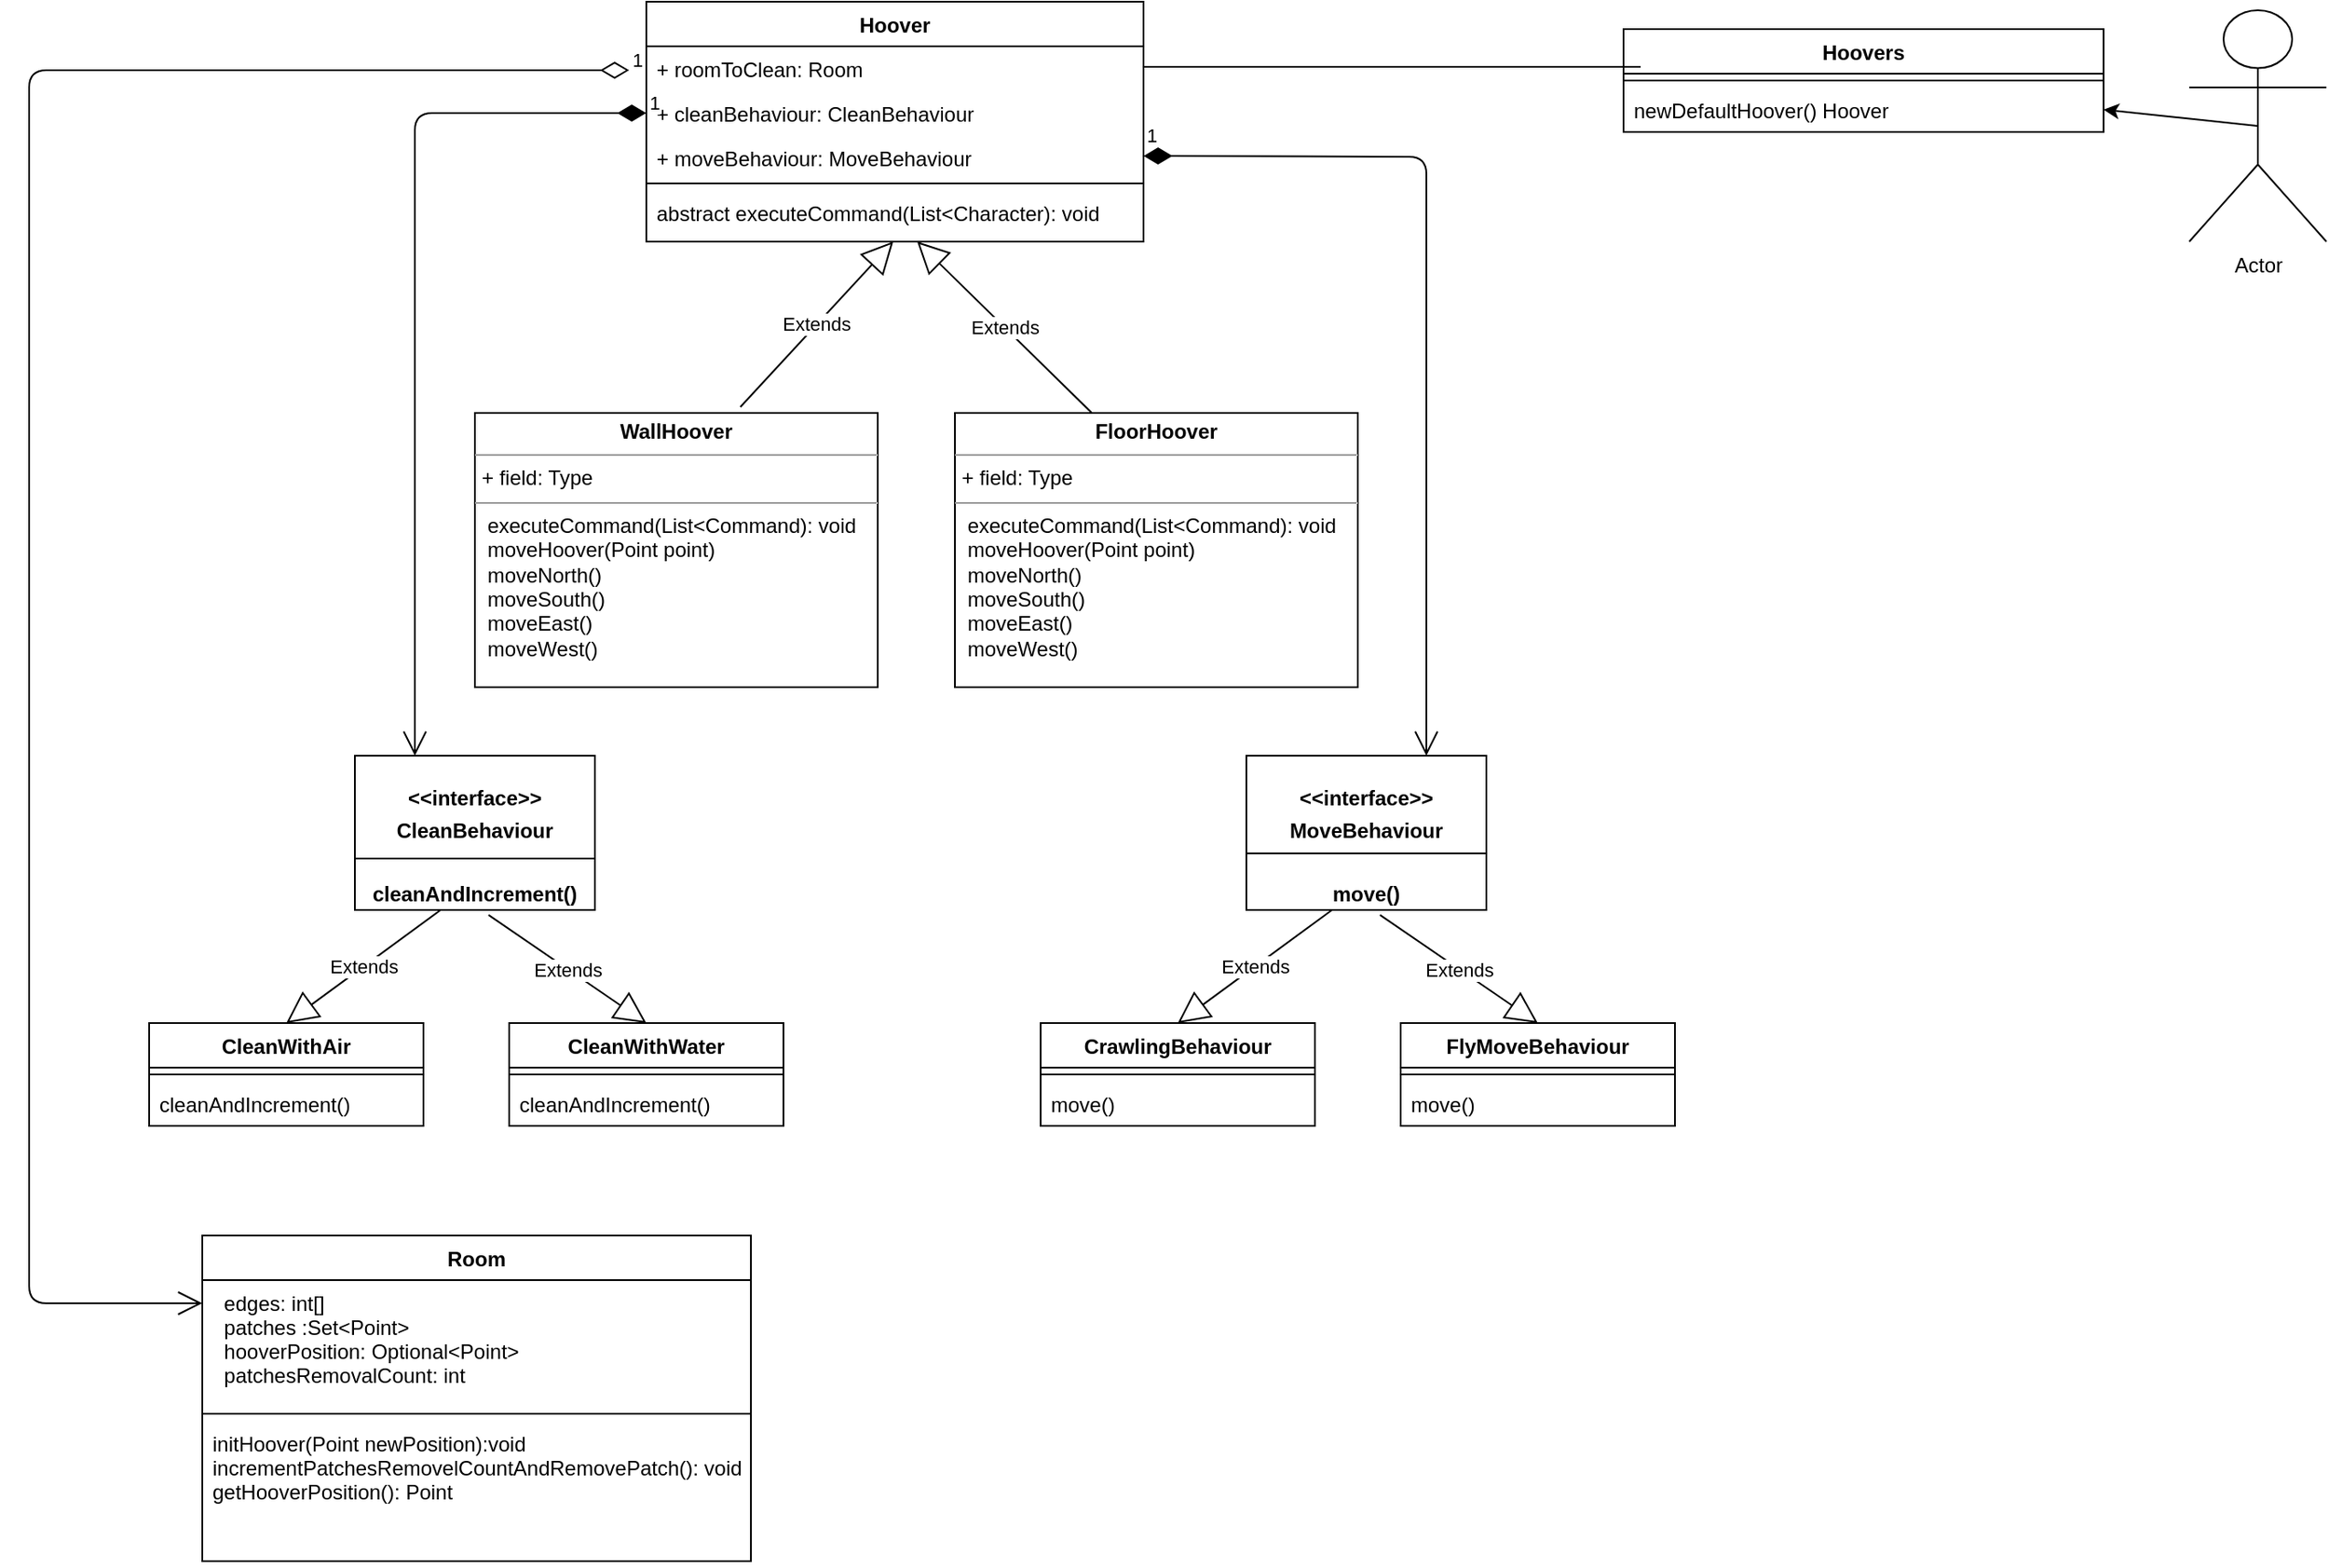 <mxfile version="10.7.4" type="github"><diagram id="0Id1Piq3GbIhFGcEHQhR" name="Page-1"><mxGraphModel dx="1666" dy="477" grid="1" gridSize="10" guides="1" tooltips="1" connect="1" arrows="1" fold="1" page="1" pageScale="1" pageWidth="850" pageHeight="1100" math="0" shadow="0"><root><mxCell id="0"/><mxCell id="1" parent="0"/><mxCell id="PmXrcTbTVt5jkYAOvLA--9" value="Hoover" style="swimlane;fontStyle=1;align=center;verticalAlign=top;childLayout=stackLayout;horizontal=1;startSize=26;horizontalStack=0;resizeParent=1;resizeParentMax=0;resizeLast=0;collapsible=1;marginBottom=0;" parent="1" vertex="1"><mxGeometry x="300" y="40" width="290" height="140" as="geometry"/></mxCell><mxCell id="PmXrcTbTVt5jkYAOvLA--10" value="+ roomToClean: Room" style="text;strokeColor=none;fillColor=none;align=left;verticalAlign=top;spacingLeft=4;spacingRight=4;overflow=hidden;rotatable=0;points=[[0,0.5],[1,0.5]];portConstraint=eastwest;" parent="PmXrcTbTVt5jkYAOvLA--9" vertex="1"><mxGeometry y="26" width="290" height="26" as="geometry"/></mxCell><mxCell id="PmXrcTbTVt5jkYAOvLA--13" value="+ cleanBehaviour: CleanBehaviour" style="text;strokeColor=none;fillColor=none;align=left;verticalAlign=top;spacingLeft=4;spacingRight=4;overflow=hidden;rotatable=0;points=[[0,0.5],[1,0.5]];portConstraint=eastwest;" parent="PmXrcTbTVt5jkYAOvLA--9" vertex="1"><mxGeometry y="52" width="290" height="26" as="geometry"/></mxCell><mxCell id="PmXrcTbTVt5jkYAOvLA--14" value="+ moveBehaviour: MoveBehaviour" style="text;strokeColor=none;fillColor=none;align=left;verticalAlign=top;spacingLeft=4;spacingRight=4;overflow=hidden;rotatable=0;points=[[0,0.5],[1,0.5]];portConstraint=eastwest;" parent="PmXrcTbTVt5jkYAOvLA--9" vertex="1"><mxGeometry y="78" width="290" height="24" as="geometry"/></mxCell><mxCell id="PmXrcTbTVt5jkYAOvLA--11" value="" style="line;strokeWidth=1;fillColor=none;align=left;verticalAlign=middle;spacingTop=-1;spacingLeft=3;spacingRight=3;rotatable=0;labelPosition=right;points=[];portConstraint=eastwest;" parent="PmXrcTbTVt5jkYAOvLA--9" vertex="1"><mxGeometry y="102" width="290" height="8" as="geometry"/></mxCell><mxCell id="PmXrcTbTVt5jkYAOvLA--12" value="abstract executeCommand(List&lt;Character): void" style="text;strokeColor=none;fillColor=none;align=left;verticalAlign=top;spacingLeft=4;spacingRight=4;overflow=hidden;rotatable=0;points=[[0,0.5],[1,0.5]];portConstraint=eastwest;" parent="PmXrcTbTVt5jkYAOvLA--9" vertex="1"><mxGeometry y="110" width="290" height="30" as="geometry"/></mxCell><mxCell id="PmXrcTbTVt5jkYAOvLA--22" value="&lt;p style=&quot;margin: 0px ; margin-top: 4px ; text-align: center&quot;&gt;&lt;b&gt;WallHoover&lt;/b&gt;&lt;/p&gt;&lt;hr size=&quot;1&quot;&gt;&lt;p style=&quot;margin: 0px ; margin-left: 4px&quot;&gt;+ field: Type&lt;/p&gt;&lt;hr size=&quot;1&quot;&gt;&lt;p style=&quot;margin: 0px ; margin-left: 4px&quot;&gt;&amp;nbsp;executeCommand(List&amp;lt;Command): void&lt;/p&gt;&lt;p style=&quot;margin: 0px ; margin-left: 4px&quot;&gt;&amp;nbsp;moveHoover(Point point)&lt;/p&gt;&lt;p style=&quot;margin: 0px ; margin-left: 4px&quot;&gt;&amp;nbsp;moveNorth()&lt;/p&gt;&lt;p style=&quot;margin: 0px ; margin-left: 4px&quot;&gt;&amp;nbsp;moveSouth()&lt;/p&gt;&lt;p style=&quot;margin: 0px ; margin-left: 4px&quot;&gt;&amp;nbsp;moveEast()&lt;/p&gt;&lt;p style=&quot;margin: 0px ; margin-left: 4px&quot;&gt;&amp;nbsp;moveWest()&lt;/p&gt;&lt;p style=&quot;margin: 0px ; margin-left: 4px&quot;&gt;&lt;br&gt;&lt;/p&gt;" style="verticalAlign=top;align=left;overflow=fill;fontSize=12;fontFamily=Helvetica;html=1;" parent="1" vertex="1"><mxGeometry x="200" y="280" width="235" height="160" as="geometry"/></mxCell><mxCell id="PmXrcTbTVt5jkYAOvLA--23" value="&lt;p style=&quot;margin: 0px ; margin-top: 4px ; text-align: center&quot;&gt;&lt;b&gt;FloorHoover&lt;/b&gt;&lt;/p&gt;&lt;hr size=&quot;1&quot;&gt;&lt;p style=&quot;margin: 0px ; margin-left: 4px&quot;&gt;+ field: Type&lt;/p&gt;&lt;hr size=&quot;1&quot;&gt;&lt;p style=&quot;margin: 0px ; margin-left: 4px&quot;&gt;&amp;nbsp;executeCommand(List&amp;lt;Command): void&lt;/p&gt;&lt;p style=&quot;margin: 0px ; margin-left: 4px&quot;&gt;&amp;nbsp;moveHoover(Point point)&lt;/p&gt;&lt;p style=&quot;margin: 0px ; margin-left: 4px&quot;&gt;&amp;nbsp;moveNorth()&lt;/p&gt;&lt;p style=&quot;margin: 0px ; margin-left: 4px&quot;&gt;&amp;nbsp;moveSouth()&lt;/p&gt;&lt;p style=&quot;margin: 0px ; margin-left: 4px&quot;&gt;&amp;nbsp;moveEast()&lt;/p&gt;&lt;p style=&quot;margin: 0px ; margin-left: 4px&quot;&gt;&amp;nbsp;moveWest()&lt;/p&gt;&lt;p style=&quot;margin: 0px ; margin-left: 4px&quot;&gt;&lt;br&gt;&lt;/p&gt;" style="verticalAlign=top;align=left;overflow=fill;fontSize=12;fontFamily=Helvetica;html=1;" parent="1" vertex="1"><mxGeometry x="480" y="280" width="235" height="160" as="geometry"/></mxCell><mxCell id="PmXrcTbTVt5jkYAOvLA--24" value="Extends" style="endArrow=block;endSize=16;endFill=0;html=1;exitX=0.34;exitY=0;exitDx=0;exitDy=0;exitPerimeter=0;" parent="1" source="PmXrcTbTVt5jkYAOvLA--23" edge="1"><mxGeometry width="160" relative="1" as="geometry"><mxPoint x="450" y="180" as="sourcePoint"/><mxPoint x="458" y="180" as="targetPoint"/><Array as="points"/></mxGeometry></mxCell><mxCell id="PmXrcTbTVt5jkYAOvLA--25" value="Extends" style="endArrow=block;endSize=16;endFill=0;html=1;exitX=0.659;exitY=-0.022;exitDx=0;exitDy=0;exitPerimeter=0;" parent="1" source="PmXrcTbTVt5jkYAOvLA--22" edge="1"><mxGeometry width="160" relative="1" as="geometry"><mxPoint x="448" y="250" as="sourcePoint"/><mxPoint x="444" y="180" as="targetPoint"/><Array as="points"/></mxGeometry></mxCell><mxCell id="PmXrcTbTVt5jkYAOvLA--31" value="&lt;p style=&quot;margin: 0px ; margin-top: 4px ; text-align: center&quot;&gt;&lt;br&gt;&lt;b&gt;&amp;lt;&amp;lt;interface&amp;gt;&amp;gt;&lt;/b&gt;&lt;/p&gt;&lt;p style=&quot;margin: 0px ; margin-top: 4px ; text-align: center&quot;&gt;&lt;b&gt;CleanBehaviour&lt;/b&gt;&lt;/p&gt;&lt;p style=&quot;margin: 0px ; margin-top: 4px ; text-align: center&quot;&gt;&lt;b&gt;&lt;br&gt;&lt;/b&gt;&lt;/p&gt;&lt;p style=&quot;margin: 0px ; margin-top: 4px ; text-align: center&quot;&gt;&lt;b&gt;cleanAndIncrement()&lt;/b&gt;&lt;/p&gt;&lt;p style=&quot;margin: 0px ; margin-top: 4px ; text-align: center&quot;&gt;&lt;b&gt;&lt;br&gt;&lt;/b&gt;&lt;/p&gt;" style="verticalAlign=top;align=left;overflow=fill;fontSize=12;fontFamily=Helvetica;html=1;" parent="1" vertex="1"><mxGeometry x="130" y="480" width="140" height="90" as="geometry"/></mxCell><mxCell id="PmXrcTbTVt5jkYAOvLA--32" value="" style="line;strokeWidth=1;fillColor=none;align=left;verticalAlign=middle;spacingTop=-1;spacingLeft=3;spacingRight=3;rotatable=0;labelPosition=right;points=[];portConstraint=eastwest;" parent="1" vertex="1"><mxGeometry x="130" y="536" width="140" height="8" as="geometry"/></mxCell><mxCell id="PmXrcTbTVt5jkYAOvLA--33" value="CleanWithAir" style="swimlane;fontStyle=1;align=center;verticalAlign=top;childLayout=stackLayout;horizontal=1;startSize=26;horizontalStack=0;resizeParent=1;resizeParentMax=0;resizeLast=0;collapsible=1;marginBottom=0;" parent="1" vertex="1"><mxGeometry x="10" y="636" width="160" height="60" as="geometry"/></mxCell><mxCell id="PmXrcTbTVt5jkYAOvLA--35" value="" style="line;strokeWidth=1;fillColor=none;align=left;verticalAlign=middle;spacingTop=-1;spacingLeft=3;spacingRight=3;rotatable=0;labelPosition=right;points=[];portConstraint=eastwest;" parent="PmXrcTbTVt5jkYAOvLA--33" vertex="1"><mxGeometry y="26" width="160" height="8" as="geometry"/></mxCell><mxCell id="PmXrcTbTVt5jkYAOvLA--36" value="cleanAndIncrement()" style="text;strokeColor=none;fillColor=none;align=left;verticalAlign=top;spacingLeft=4;spacingRight=4;overflow=hidden;rotatable=0;points=[[0,0.5],[1,0.5]];portConstraint=eastwest;" parent="PmXrcTbTVt5jkYAOvLA--33" vertex="1"><mxGeometry y="34" width="160" height="26" as="geometry"/></mxCell><mxCell id="PmXrcTbTVt5jkYAOvLA--41" value="CleanWithWater" style="swimlane;fontStyle=1;align=center;verticalAlign=top;childLayout=stackLayout;horizontal=1;startSize=26;horizontalStack=0;resizeParent=1;resizeParentMax=0;resizeLast=0;collapsible=1;marginBottom=0;" parent="1" vertex="1"><mxGeometry x="220" y="636" width="160" height="60" as="geometry"/></mxCell><mxCell id="PmXrcTbTVt5jkYAOvLA--42" value="" style="line;strokeWidth=1;fillColor=none;align=left;verticalAlign=middle;spacingTop=-1;spacingLeft=3;spacingRight=3;rotatable=0;labelPosition=right;points=[];portConstraint=eastwest;" parent="PmXrcTbTVt5jkYAOvLA--41" vertex="1"><mxGeometry y="26" width="160" height="8" as="geometry"/></mxCell><mxCell id="PmXrcTbTVt5jkYAOvLA--43" value="cleanAndIncrement()" style="text;strokeColor=none;fillColor=none;align=left;verticalAlign=top;spacingLeft=4;spacingRight=4;overflow=hidden;rotatable=0;points=[[0,0.5],[1,0.5]];portConstraint=eastwest;" parent="PmXrcTbTVt5jkYAOvLA--41" vertex="1"><mxGeometry y="34" width="160" height="26" as="geometry"/></mxCell><mxCell id="PmXrcTbTVt5jkYAOvLA--45" value="Extends" style="endArrow=block;endSize=16;endFill=0;html=1;entryX=0.5;entryY=0;entryDx=0;entryDy=0;" parent="1" target="PmXrcTbTVt5jkYAOvLA--33" edge="1"><mxGeometry width="160" relative="1" as="geometry"><mxPoint x="180" y="570" as="sourcePoint"/><mxPoint x="340" y="570" as="targetPoint"/></mxGeometry></mxCell><mxCell id="PmXrcTbTVt5jkYAOvLA--46" value="Extends" style="endArrow=block;endSize=16;endFill=0;html=1;exitX=0.557;exitY=1.033;exitDx=0;exitDy=0;exitPerimeter=0;entryX=0.5;entryY=0;entryDx=0;entryDy=0;" parent="1" source="PmXrcTbTVt5jkYAOvLA--31" target="PmXrcTbTVt5jkYAOvLA--41" edge="1"><mxGeometry width="160" relative="1" as="geometry"><mxPoint x="240" y="590" as="sourcePoint"/><mxPoint x="400" y="590" as="targetPoint"/></mxGeometry></mxCell><mxCell id="PmXrcTbTVt5jkYAOvLA--57" value="&lt;p style=&quot;margin: 0px ; margin-top: 4px ; text-align: center&quot;&gt;&lt;br&gt;&lt;b&gt;&amp;lt;&amp;lt;interface&amp;gt;&amp;gt;&lt;/b&gt;&lt;/p&gt;&lt;p style=&quot;margin: 0px ; margin-top: 4px ; text-align: center&quot;&gt;&lt;b&gt;MoveBehaviour&lt;/b&gt;&lt;/p&gt;&lt;p style=&quot;margin: 0px ; margin-top: 4px ; text-align: center&quot;&gt;&lt;b&gt;&lt;br&gt;&lt;/b&gt;&lt;/p&gt;&lt;p style=&quot;margin: 0px ; margin-top: 4px ; text-align: center&quot;&gt;&lt;b&gt;move()&lt;/b&gt;&lt;/p&gt;&lt;p style=&quot;margin: 0px ; margin-top: 4px ; text-align: center&quot;&gt;&lt;b&gt;&lt;br&gt;&lt;/b&gt;&lt;/p&gt;" style="verticalAlign=top;align=left;overflow=fill;fontSize=12;fontFamily=Helvetica;html=1;" parent="1" vertex="1"><mxGeometry x="650" y="480" width="140" height="90" as="geometry"/></mxCell><mxCell id="PmXrcTbTVt5jkYAOvLA--58" value="" style="line;strokeWidth=1;fillColor=none;align=left;verticalAlign=middle;spacingTop=-1;spacingLeft=3;spacingRight=3;rotatable=0;labelPosition=right;points=[];portConstraint=eastwest;" parent="1" vertex="1"><mxGeometry x="650" y="530" width="140" height="14" as="geometry"/></mxCell><mxCell id="PmXrcTbTVt5jkYAOvLA--59" value="CrawlingBehaviour" style="swimlane;fontStyle=1;align=center;verticalAlign=top;childLayout=stackLayout;horizontal=1;startSize=26;horizontalStack=0;resizeParent=1;resizeParentMax=0;resizeLast=0;collapsible=1;marginBottom=0;" parent="1" vertex="1"><mxGeometry x="530" y="636" width="160" height="60" as="geometry"/></mxCell><mxCell id="PmXrcTbTVt5jkYAOvLA--60" value="" style="line;strokeWidth=1;fillColor=none;align=left;verticalAlign=middle;spacingTop=-1;spacingLeft=3;spacingRight=3;rotatable=0;labelPosition=right;points=[];portConstraint=eastwest;" parent="PmXrcTbTVt5jkYAOvLA--59" vertex="1"><mxGeometry y="26" width="160" height="8" as="geometry"/></mxCell><mxCell id="PmXrcTbTVt5jkYAOvLA--61" value="move()" style="text;strokeColor=none;fillColor=none;align=left;verticalAlign=top;spacingLeft=4;spacingRight=4;overflow=hidden;rotatable=0;points=[[0,0.5],[1,0.5]];portConstraint=eastwest;" parent="PmXrcTbTVt5jkYAOvLA--59" vertex="1"><mxGeometry y="34" width="160" height="26" as="geometry"/></mxCell><mxCell id="PmXrcTbTVt5jkYAOvLA--62" value="FlyMoveBehaviour" style="swimlane;fontStyle=1;align=center;verticalAlign=top;childLayout=stackLayout;horizontal=1;startSize=26;horizontalStack=0;resizeParent=1;resizeParentMax=0;resizeLast=0;collapsible=1;marginBottom=0;" parent="1" vertex="1"><mxGeometry x="740" y="636" width="160" height="60" as="geometry"/></mxCell><mxCell id="PmXrcTbTVt5jkYAOvLA--63" value="" style="line;strokeWidth=1;fillColor=none;align=left;verticalAlign=middle;spacingTop=-1;spacingLeft=3;spacingRight=3;rotatable=0;labelPosition=right;points=[];portConstraint=eastwest;" parent="PmXrcTbTVt5jkYAOvLA--62" vertex="1"><mxGeometry y="26" width="160" height="8" as="geometry"/></mxCell><mxCell id="PmXrcTbTVt5jkYAOvLA--64" value="move()" style="text;strokeColor=none;fillColor=none;align=left;verticalAlign=top;spacingLeft=4;spacingRight=4;overflow=hidden;rotatable=0;points=[[0,0.5],[1,0.5]];portConstraint=eastwest;" parent="PmXrcTbTVt5jkYAOvLA--62" vertex="1"><mxGeometry y="34" width="160" height="26" as="geometry"/></mxCell><mxCell id="PmXrcTbTVt5jkYAOvLA--65" value="Extends" style="endArrow=block;endSize=16;endFill=0;html=1;entryX=0.5;entryY=0;entryDx=0;entryDy=0;" parent="1" target="PmXrcTbTVt5jkYAOvLA--59" edge="1"><mxGeometry width="160" relative="1" as="geometry"><mxPoint x="700" y="570" as="sourcePoint"/><mxPoint x="860" y="570" as="targetPoint"/></mxGeometry></mxCell><mxCell id="PmXrcTbTVt5jkYAOvLA--66" value="Extends" style="endArrow=block;endSize=16;endFill=0;html=1;exitX=0.557;exitY=1.033;exitDx=0;exitDy=0;exitPerimeter=0;entryX=0.5;entryY=0;entryDx=0;entryDy=0;" parent="1" source="PmXrcTbTVt5jkYAOvLA--57" target="PmXrcTbTVt5jkYAOvLA--62" edge="1"><mxGeometry width="160" relative="1" as="geometry"><mxPoint x="760" y="590" as="sourcePoint"/><mxPoint x="920" y="590" as="targetPoint"/></mxGeometry></mxCell><mxCell id="PmXrcTbTVt5jkYAOvLA--68" value="1" style="endArrow=open;html=1;endSize=12;startArrow=diamondThin;startSize=14;startFill=1;edgeStyle=orthogonalEdgeStyle;align=left;verticalAlign=bottom;entryX=0.75;entryY=0;entryDx=0;entryDy=0;" parent="1" target="PmXrcTbTVt5jkYAOvLA--57" edge="1"><mxGeometry x="-1" y="3" relative="1" as="geometry"><mxPoint x="590" y="130" as="sourcePoint"/><mxPoint x="750" y="130" as="targetPoint"/></mxGeometry></mxCell><mxCell id="PmXrcTbTVt5jkYAOvLA--69" value="1" style="endArrow=open;html=1;endSize=12;startArrow=diamondThin;startSize=14;startFill=1;edgeStyle=orthogonalEdgeStyle;align=left;verticalAlign=bottom;entryX=0.25;entryY=0;entryDx=0;entryDy=0;exitX=0;exitY=0.5;exitDx=0;exitDy=0;" parent="1" source="PmXrcTbTVt5jkYAOvLA--13" target="PmXrcTbTVt5jkYAOvLA--31" edge="1"><mxGeometry x="-1" y="3" relative="1" as="geometry"><mxPoint x="60" y="160" as="sourcePoint"/><mxPoint x="220" y="160" as="targetPoint"/></mxGeometry></mxCell><mxCell id="PmXrcTbTVt5jkYAOvLA--74" value="Room" style="swimlane;fontStyle=1;align=center;verticalAlign=top;childLayout=stackLayout;horizontal=1;startSize=26;horizontalStack=0;resizeParent=1;resizeParentMax=0;resizeLast=0;collapsible=1;marginBottom=0;" parent="1" vertex="1"><mxGeometry x="41" y="760" width="320" height="190" as="geometry"/></mxCell><mxCell id="PmXrcTbTVt5jkYAOvLA--75" value="  edges: int[]&#10;  patches :Set&lt;Point&gt;&#10;  hooverPosition: Optional&lt;Point&gt;&#10;  patchesRemovalCount: int" style="text;strokeColor=none;fillColor=none;align=left;verticalAlign=top;spacingLeft=4;spacingRight=4;overflow=hidden;rotatable=0;points=[[0,0.5],[1,0.5]];portConstraint=eastwest;" parent="PmXrcTbTVt5jkYAOvLA--74" vertex="1"><mxGeometry y="26" width="320" height="74" as="geometry"/></mxCell><mxCell id="PmXrcTbTVt5jkYAOvLA--76" value="" style="line;strokeWidth=1;fillColor=none;align=left;verticalAlign=middle;spacingTop=-1;spacingLeft=3;spacingRight=3;rotatable=0;labelPosition=right;points=[];portConstraint=eastwest;" parent="PmXrcTbTVt5jkYAOvLA--74" vertex="1"><mxGeometry y="100" width="320" height="8" as="geometry"/></mxCell><mxCell id="PmXrcTbTVt5jkYAOvLA--77" value="initHoover(Point newPosition):void&#10;incrementPatchesRemovelCountAndRemovePatch(): void&#10;getHooverPosition(): Point&#10;" style="text;strokeColor=none;fillColor=none;align=left;verticalAlign=top;spacingLeft=4;spacingRight=4;overflow=hidden;rotatable=0;points=[[0,0.5],[1,0.5]];portConstraint=eastwest;" parent="PmXrcTbTVt5jkYAOvLA--74" vertex="1"><mxGeometry y="108" width="320" height="82" as="geometry"/></mxCell><mxCell id="PmXrcTbTVt5jkYAOvLA--79" value="1" style="endArrow=open;html=1;endSize=12;startArrow=diamondThin;startSize=14;startFill=0;edgeStyle=orthogonalEdgeStyle;align=left;verticalAlign=bottom;" parent="1" edge="1"><mxGeometry x="-1" y="3" relative="1" as="geometry"><mxPoint x="290" y="80" as="sourcePoint"/><mxPoint x="41" y="799.5" as="targetPoint"/><Array as="points"><mxPoint x="-60" y="80"/><mxPoint x="-60" y="799"/></Array></mxGeometry></mxCell><mxCell id="PmXrcTbTVt5jkYAOvLA--80" value="Actor" style="shape=umlActor;verticalLabelPosition=bottom;labelBackgroundColor=#ffffff;verticalAlign=top;html=1;" parent="1" vertex="1"><mxGeometry x="1200" y="45" width="80" height="135" as="geometry"/></mxCell><mxCell id="PmXrcTbTVt5jkYAOvLA--85" value="Hoovers" style="swimlane;fontStyle=1;align=center;verticalAlign=top;childLayout=stackLayout;horizontal=1;startSize=26;horizontalStack=0;resizeParent=1;resizeParentMax=0;resizeLast=0;collapsible=1;marginBottom=0;" parent="1" vertex="1"><mxGeometry x="870" y="56" width="280" height="60" as="geometry"/></mxCell><mxCell id="PmXrcTbTVt5jkYAOvLA--87" value="" style="line;strokeWidth=1;fillColor=none;align=left;verticalAlign=middle;spacingTop=-1;spacingLeft=3;spacingRight=3;rotatable=0;labelPosition=right;points=[];portConstraint=eastwest;" parent="PmXrcTbTVt5jkYAOvLA--85" vertex="1"><mxGeometry y="26" width="280" height="8" as="geometry"/></mxCell><mxCell id="PmXrcTbTVt5jkYAOvLA--88" value="newDefaultHoover() Hoover" style="text;strokeColor=none;fillColor=none;align=left;verticalAlign=top;spacingLeft=4;spacingRight=4;overflow=hidden;rotatable=0;points=[[0,0.5],[1,0.5]];portConstraint=eastwest;" parent="PmXrcTbTVt5jkYAOvLA--85" vertex="1"><mxGeometry y="34" width="280" height="26" as="geometry"/></mxCell><mxCell id="PmXrcTbTVt5jkYAOvLA--90" value="" style="line;strokeWidth=1;fillColor=none;align=left;verticalAlign=middle;spacingTop=-1;spacingLeft=3;spacingRight=3;rotatable=0;labelPosition=right;points=[];portConstraint=eastwest;" parent="1" vertex="1"><mxGeometry x="590" y="74" width="290" height="8" as="geometry"/></mxCell><mxCell id="PmXrcTbTVt5jkYAOvLA--91" value="" style="endArrow=classic;html=1;exitX=0.5;exitY=0.5;exitDx=0;exitDy=0;exitPerimeter=0;entryX=1;entryY=0.5;entryDx=0;entryDy=0;" parent="1" source="PmXrcTbTVt5jkYAOvLA--80" target="PmXrcTbTVt5jkYAOvLA--88" edge="1"><mxGeometry width="50" height="50" relative="1" as="geometry"><mxPoint x="1100" y="290" as="sourcePoint"/><mxPoint x="1070" y="130" as="targetPoint"/></mxGeometry></mxCell></root></mxGraphModel></diagram></mxfile>